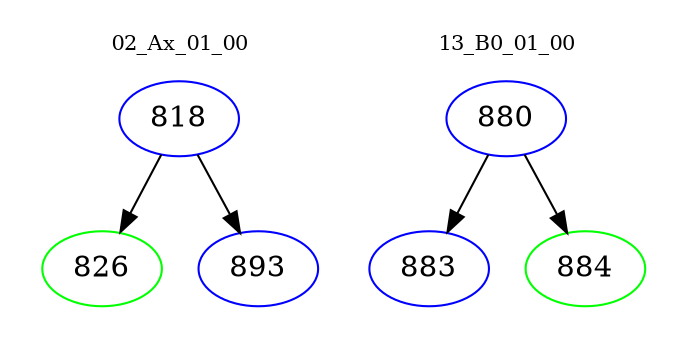 digraph{
subgraph cluster_0 {
color = white
label = "02_Ax_01_00";
fontsize=10;
T0_818 [label="818", color="blue"]
T0_818 -> T0_826 [color="black"]
T0_826 [label="826", color="green"]
T0_818 -> T0_893 [color="black"]
T0_893 [label="893", color="blue"]
}
subgraph cluster_1 {
color = white
label = "13_B0_01_00";
fontsize=10;
T1_880 [label="880", color="blue"]
T1_880 -> T1_883 [color="black"]
T1_883 [label="883", color="blue"]
T1_880 -> T1_884 [color="black"]
T1_884 [label="884", color="green"]
}
}

